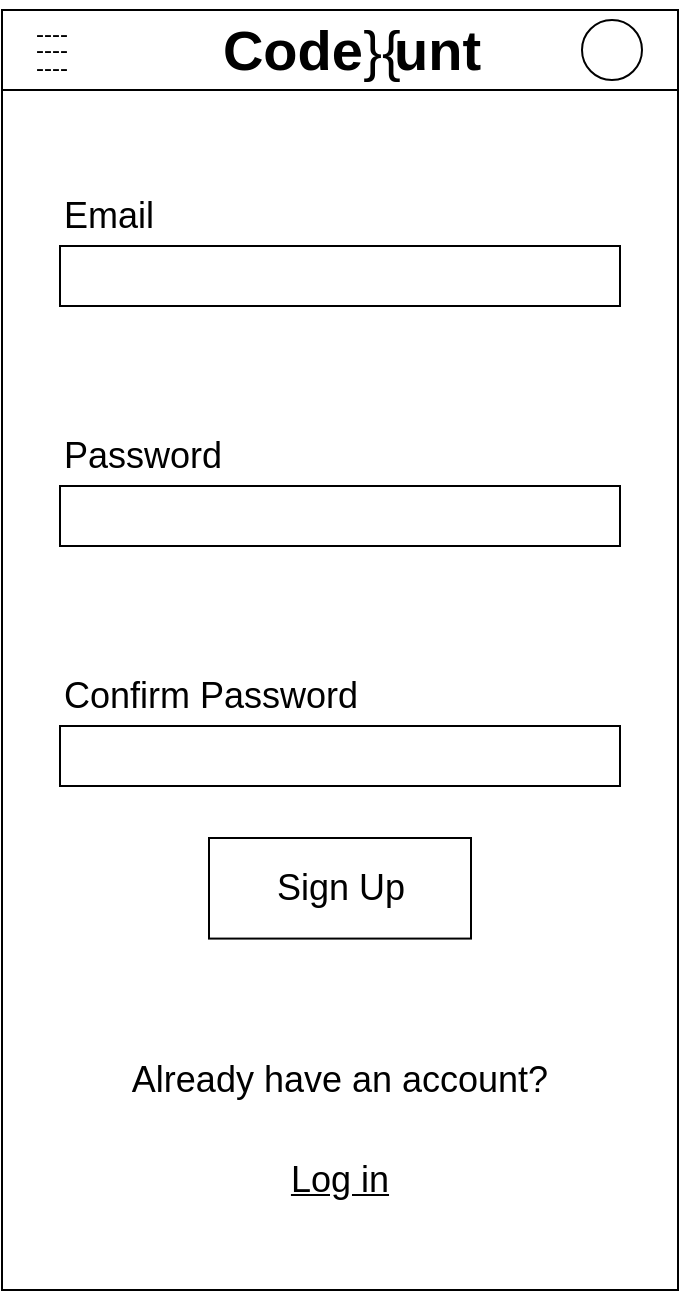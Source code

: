 <mxfile version="15.5.4" type="embed"><diagram id="uHZ2Qg7K2mVeMCl_AWYa" name="Page-1"><mxGraphModel dx="999" dy="701" grid="1" gridSize="10" guides="1" tooltips="1" connect="1" arrows="1" fold="1" page="1" pageScale="1" pageWidth="827" pageHeight="1169" math="0" shadow="0"><root><mxCell id="0"/><mxCell id="1" parent="0"/><mxCell id="2" value="" style="rounded=0;whiteSpace=wrap;html=1;" vertex="1" parent="1"><mxGeometry x="240" y="110" width="338" height="40" as="geometry"/></mxCell><mxCell id="4" value="" style="rounded=0;whiteSpace=wrap;html=1;fontSize=8;" vertex="1" parent="1"><mxGeometry x="240" y="150" width="338" height="600" as="geometry"/></mxCell><mxCell id="3" value="&lt;p style=&quot;line-height: 0.7&quot;&gt;----&lt;br&gt;----&lt;br&gt;----&lt;/p&gt;" style="text;html=1;strokeColor=none;fillColor=none;align=center;verticalAlign=middle;whiteSpace=wrap;rounded=0;" vertex="1" parent="1"><mxGeometry x="250" y="115" width="30" height="30" as="geometry"/></mxCell><mxCell id="6" value="&lt;b&gt;Code&amp;nbsp; unt&lt;/b&gt;" style="text;html=1;strokeColor=none;fillColor=none;align=center;verticalAlign=middle;whiteSpace=wrap;rounded=0;fontSize=28;" vertex="1" parent="1"><mxGeometry x="300" y="115" width="230" height="30" as="geometry"/></mxCell><mxCell id="7" value="}{" style="text;html=1;strokeColor=none;fillColor=none;align=center;verticalAlign=middle;whiteSpace=wrap;rounded=0;fontSize=28;" vertex="1" parent="1"><mxGeometry x="400" y="115" width="60" height="30" as="geometry"/></mxCell><mxCell id="8" value="" style="ellipse;whiteSpace=wrap;html=1;aspect=fixed;fontSize=28;" vertex="1" parent="1"><mxGeometry x="530" y="115" width="30" height="30" as="geometry"/></mxCell><mxCell id="9" value="" style="rounded=0;whiteSpace=wrap;html=1;fontSize=21;" vertex="1" parent="1"><mxGeometry x="269" y="228" width="280" height="30" as="geometry"/></mxCell><mxCell id="10" value="" style="rounded=0;whiteSpace=wrap;html=1;fontSize=21;" vertex="1" parent="1"><mxGeometry x="269" y="348" width="280" height="30" as="geometry"/></mxCell><mxCell id="11" value="" style="rounded=0;whiteSpace=wrap;html=1;fontSize=21;" vertex="1" parent="1"><mxGeometry x="269" y="468" width="280" height="30" as="geometry"/></mxCell><mxCell id="12" value="Email" style="text;html=1;strokeColor=none;fillColor=none;align=left;verticalAlign=middle;whiteSpace=wrap;rounded=0;fontSize=18;" vertex="1" parent="1"><mxGeometry x="269" y="198" width="131" height="30" as="geometry"/></mxCell><mxCell id="13" value="Password&lt;span style=&quot;color: rgba(0 , 0 , 0 , 0) ; font-family: monospace ; font-size: 0px&quot;&gt;%3CmxGraphModel%3E%3Croot%3E%3CmxCell%20id%3D%220%22%2F%3E%3CmxCell%20id%3D%221%22%20parent%3D%220%22%2F%3E%3CmxCell%20id%3D%222%22%20value%3D%22Email%22%20style%3D%22text%3Bhtml%3D1%3BstrokeColor%3Dnone%3BfillColor%3Dnone%3Balign%3Dcenter%3BverticalAlign%3Dmiddle%3BwhiteSpace%3Dwrap%3Brounded%3D0%3BfontSize%3D18%3B%22%20vertex%3D%221%22%20parent%3D%221%22%3E%3CmxGeometry%20x%3D%22679%22%20y%3D%22270%22%20width%3D%2260%22%20height%3D%2230%22%20as%3D%22geometry%22%2F%3E%3C%2FmxCell%3E%3C%2Froot%3E%3C%2FmxGraphModel%3E&lt;/span&gt;" style="text;html=1;strokeColor=none;fillColor=none;align=left;verticalAlign=middle;whiteSpace=wrap;rounded=0;fontSize=18;" vertex="1" parent="1"><mxGeometry x="269" y="318" width="151" height="30" as="geometry"/></mxCell><mxCell id="14" value="Confirm Password" style="text;html=1;strokeColor=none;fillColor=none;align=left;verticalAlign=middle;whiteSpace=wrap;rounded=0;fontSize=18;" vertex="1" parent="1"><mxGeometry x="269" y="438" width="151" height="30" as="geometry"/></mxCell><mxCell id="15" value="Sign Up" style="rounded=0;whiteSpace=wrap;html=1;fontSize=18;align=center;" vertex="1" parent="1"><mxGeometry x="343.5" y="524" width="131" height="50.29" as="geometry"/></mxCell><mxCell id="16" value="Already have an account?" style="text;html=1;strokeColor=none;fillColor=none;align=center;verticalAlign=middle;whiteSpace=wrap;rounded=0;fontSize=18;" vertex="1" parent="1"><mxGeometry x="288.17" y="630" width="241.66" height="30" as="geometry"/></mxCell><mxCell id="17" value="&lt;u&gt;Log in&lt;/u&gt;" style="text;html=1;strokeColor=none;fillColor=none;align=center;verticalAlign=middle;whiteSpace=wrap;rounded=0;fontSize=18;" vertex="1" parent="1"><mxGeometry x="379" y="680" width="60" height="30" as="geometry"/></mxCell></root></mxGraphModel></diagram></mxfile>